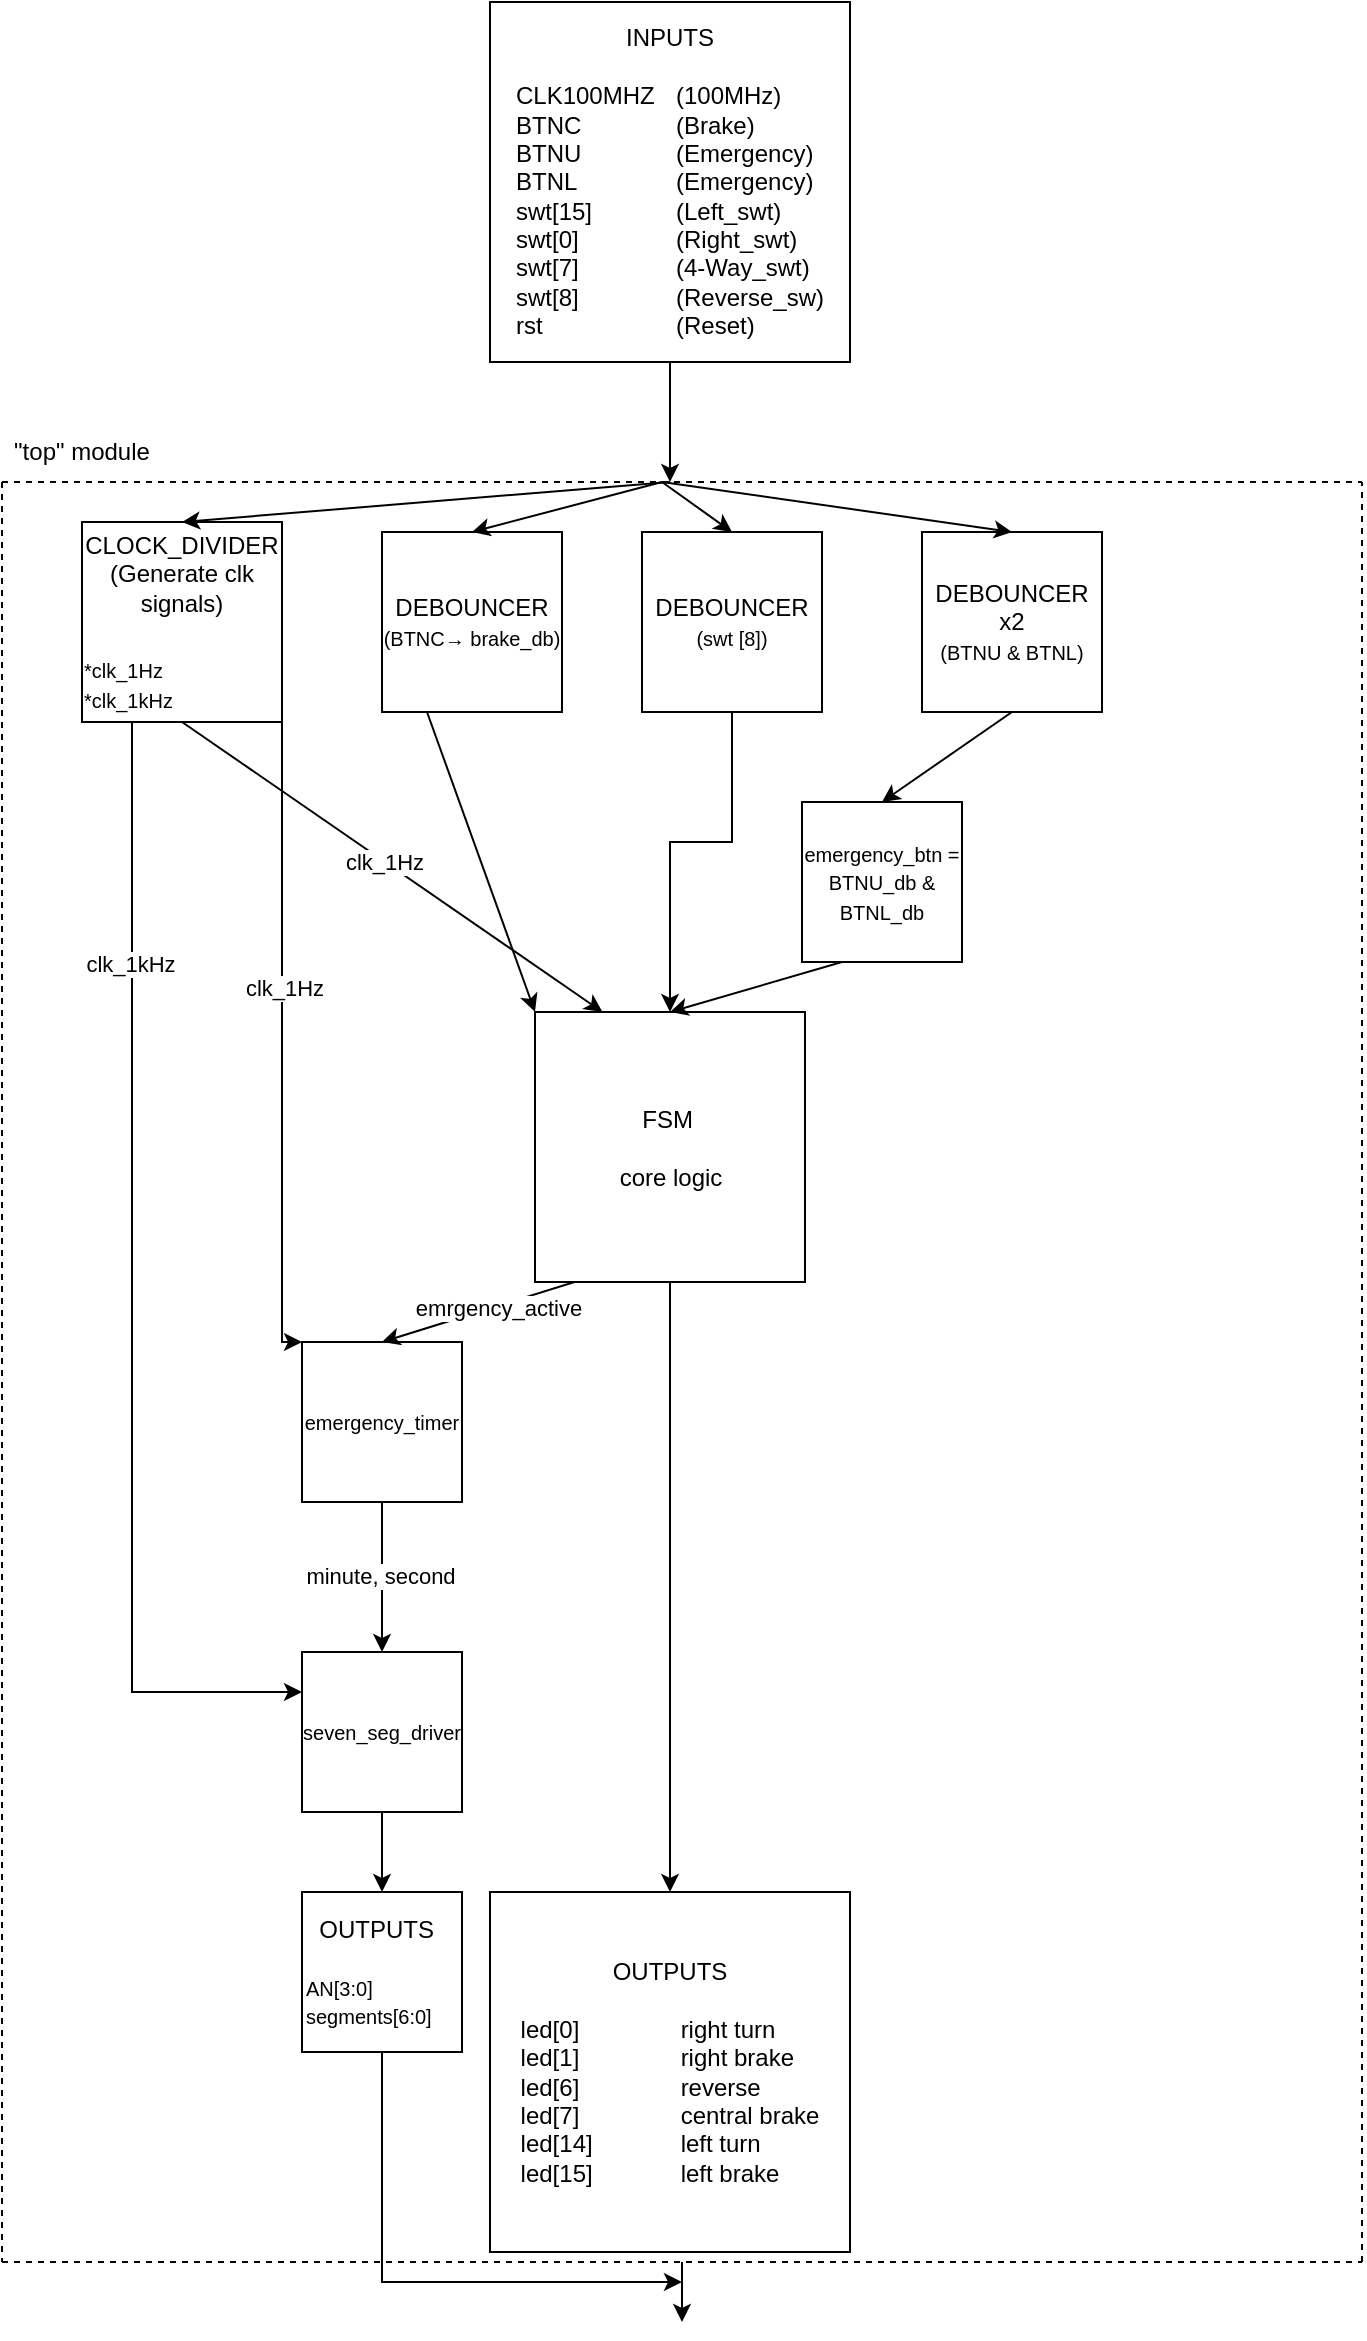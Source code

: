 <mxfile version="27.1.1">
  <diagram name="Pagina-1" id="Qf5UY6HQ8P_NwwmMPs-A">
    <mxGraphModel dx="864" dy="516" grid="1" gridSize="10" guides="1" tooltips="1" connect="1" arrows="1" fold="1" page="1" pageScale="1" pageWidth="827" pageHeight="1169" math="0" shadow="0">
      <root>
        <mxCell id="0" />
        <mxCell id="1" parent="0" />
        <mxCell id="Gt_qjLw8xPZ051n2YC5N-1" value="INPUTS&lt;br&gt;&lt;br&gt;&lt;div style=&quot;text-align: left;&quot;&gt;&lt;span style=&quot;background-color: transparent; color: light-dark(rgb(0, 0, 0), rgb(255, 255, 255));&quot;&gt;CLK100MHZ&lt;span style=&quot;white-space: pre;&quot;&gt;&#x9;&lt;/span&gt;(100MHz)&lt;/span&gt;&lt;/div&gt;&lt;div style=&quot;text-align: left;&quot;&gt;&lt;span style=&quot;background-color: transparent; color: light-dark(rgb(0, 0, 0), rgb(255, 255, 255));&quot;&gt;BTNC &lt;span style=&quot;white-space: pre;&quot;&gt;&#x9;&lt;/span&gt;&lt;span style=&quot;white-space: pre;&quot;&gt;&#x9;&lt;/span&gt;(Brake)&lt;/span&gt;&lt;/div&gt;&lt;div style=&quot;text-align: left;&quot;&gt;&lt;span style=&quot;background-color: transparent; color: light-dark(rgb(0, 0, 0), rgb(255, 255, 255));&quot;&gt;BTNU &lt;span style=&quot;white-space: pre;&quot;&gt;&#x9;&lt;/span&gt;&lt;span style=&quot;white-space: pre;&quot;&gt;&#x9;&lt;/span&gt;(Emergency)&lt;/span&gt;&lt;/div&gt;&lt;div style=&quot;text-align: left;&quot;&gt;&lt;span style=&quot;background-color: transparent; color: light-dark(rgb(0, 0, 0), rgb(255, 255, 255));&quot;&gt;BTNL &lt;span style=&quot;white-space: pre;&quot;&gt;&#x9;&lt;/span&gt;&lt;span style=&quot;white-space: pre;&quot;&gt;&#x9;&lt;/span&gt;(Emergency)&lt;/span&gt;&lt;/div&gt;&lt;div style=&quot;text-align: left;&quot;&gt;&lt;span style=&quot;background-color: transparent; color: light-dark(rgb(0, 0, 0), rgb(255, 255, 255));&quot;&gt;swt[15] &lt;span style=&quot;white-space: pre;&quot;&gt;&#x9;&lt;/span&gt;&lt;span style=&quot;white-space: pre;&quot;&gt;&#x9;&lt;/span&gt;(Left_swt)&lt;/span&gt;&lt;/div&gt;&lt;div style=&quot;text-align: left;&quot;&gt;&lt;span style=&quot;background-color: transparent; color: light-dark(rgb(0, 0, 0), rgb(255, 255, 255));&quot;&gt;swt[0] &lt;span style=&quot;white-space: pre;&quot;&gt;&#x9;&lt;/span&gt;&lt;span style=&quot;white-space: pre;&quot;&gt;&#x9;&lt;/span&gt;(Right_swt)&lt;/span&gt;&lt;/div&gt;&lt;div style=&quot;text-align: left;&quot;&gt;&lt;span style=&quot;background-color: transparent; color: light-dark(rgb(0, 0, 0), rgb(255, 255, 255));&quot;&gt;swt[7] &lt;span style=&quot;white-space: pre;&quot;&gt;&#x9;&lt;/span&gt;&lt;span style=&quot;white-space: pre;&quot;&gt;&#x9;&lt;/span&gt;(4-Way_swt)&lt;/span&gt;&lt;/div&gt;&lt;div style=&quot;text-align: left;&quot;&gt;&lt;span style=&quot;background-color: transparent;&quot;&gt;swt[8] &lt;span style=&quot;white-space: pre;&quot;&gt;&#x9;&lt;/span&gt;&lt;span style=&quot;white-space: pre;&quot;&gt;&#x9;&lt;/span&gt;(Reverse_sw)&lt;/span&gt;&lt;/div&gt;&lt;div style=&quot;text-align: left;&quot;&gt;&lt;span style=&quot;background-color: transparent;&quot;&gt;rst &lt;span style=&quot;white-space: pre;&quot;&gt;&#x9;&lt;/span&gt;&lt;span style=&quot;white-space: pre;&quot;&gt;&#x9;&lt;/span&gt;&lt;span style=&quot;white-space: pre;&quot;&gt;&#x9;&lt;/span&gt;(Reset)&lt;/span&gt;&lt;/div&gt;" style="whiteSpace=wrap;html=1;aspect=fixed;" parent="1" vertex="1">
          <mxGeometry x="324" width="180" height="180" as="geometry" />
        </mxCell>
        <mxCell id="Gt_qjLw8xPZ051n2YC5N-2" value="" style="endArrow=classic;html=1;rounded=0;exitX=0.5;exitY=1;exitDx=0;exitDy=0;" parent="1" source="Gt_qjLw8xPZ051n2YC5N-1" edge="1">
          <mxGeometry width="50" height="50" relative="1" as="geometry">
            <mxPoint x="413" y="236" as="sourcePoint" />
            <mxPoint x="414" y="240" as="targetPoint" />
          </mxGeometry>
        </mxCell>
        <mxCell id="Gt_qjLw8xPZ051n2YC5N-4" value="" style="endArrow=none;dashed=1;html=1;rounded=0;" parent="1" edge="1">
          <mxGeometry width="50" height="50" relative="1" as="geometry">
            <mxPoint x="80" y="240" as="sourcePoint" />
            <mxPoint x="760" y="240" as="targetPoint" />
          </mxGeometry>
        </mxCell>
        <mxCell id="Gt_qjLw8xPZ051n2YC5N-5" value="&quot;top&quot; module" style="text;html=1;align=center;verticalAlign=middle;whiteSpace=wrap;rounded=0;" parent="1" vertex="1">
          <mxGeometry x="80" y="210" width="80" height="30" as="geometry" />
        </mxCell>
        <mxCell id="Gt_qjLw8xPZ051n2YC5N-6" value="&lt;div&gt;&lt;font&gt;CLOCK_DIVIDER&lt;/font&gt;&lt;/div&gt;&lt;div&gt;&lt;font&gt;(Generate clk signals)&lt;/font&gt;&lt;/div&gt;&lt;div&gt;&lt;font style=&quot;&quot;&gt;&lt;div style=&quot;font-size: 8px; text-align: left;&quot;&gt;&lt;br&gt;&lt;/div&gt;&lt;div style=&quot;font-size: 8px; text-align: left;&quot;&gt;&lt;br&gt;&lt;/div&gt;&lt;div style=&quot;text-align: left;&quot;&gt;&lt;font style=&quot;font-size: 10px;&quot;&gt;*clk_1Hz&lt;/font&gt;&lt;/div&gt;&lt;div style=&quot;text-align: left;&quot;&gt;&lt;font style=&quot;font-size: 10px;&quot;&gt;*clk_1kHz&lt;/font&gt;&lt;/div&gt;&lt;/font&gt;&lt;/div&gt;" style="whiteSpace=wrap;html=1;aspect=fixed;" parent="1" vertex="1">
          <mxGeometry x="120" y="260" width="100" height="100" as="geometry" />
        </mxCell>
        <mxCell id="Gt_qjLw8xPZ051n2YC5N-8" value="" style="endArrow=classic;html=1;rounded=0;entryX=0.5;entryY=0;entryDx=0;entryDy=0;" parent="1" target="Gt_qjLw8xPZ051n2YC5N-6" edge="1">
          <mxGeometry width="50" height="50" relative="1" as="geometry">
            <mxPoint x="414" y="240" as="sourcePoint" />
            <mxPoint x="370" y="280" as="targetPoint" />
          </mxGeometry>
        </mxCell>
        <mxCell id="Gt_qjLw8xPZ051n2YC5N-9" value="&lt;div&gt;DEBOUNCER&lt;/div&gt;&lt;div style=&quot;text-align: left;&quot;&gt;&lt;font style=&quot;font-size: 10px;&quot;&gt;(BTNC→&amp;nbsp;&lt;/font&gt;&lt;span style=&quot;font-size: 10px; background-color: transparent; color: light-dark(rgb(0, 0, 0), rgb(255, 255, 255));&quot;&gt;brake_db)&lt;/span&gt;&lt;/div&gt;" style="whiteSpace=wrap;html=1;aspect=fixed;" parent="1" vertex="1">
          <mxGeometry x="270" y="265" width="90" height="90" as="geometry" />
        </mxCell>
        <mxCell id="Gt_qjLw8xPZ051n2YC5N-12" value="&lt;div&gt;DEBOUNCER&lt;/div&gt;&lt;div style=&quot;&quot;&gt;&lt;span style=&quot;font-size: 10px;&quot;&gt;(swt [8])&lt;/span&gt;&lt;/div&gt;" style="whiteSpace=wrap;html=1;aspect=fixed;" parent="1" vertex="1">
          <mxGeometry x="400" y="265" width="90" height="90" as="geometry" />
        </mxCell>
        <mxCell id="Gt_qjLw8xPZ051n2YC5N-13" value="&lt;div&gt;DEBOUNCER x2&lt;/div&gt;&lt;div style=&quot;&quot;&gt;&lt;span style=&quot;font-size: 10px;&quot;&gt;(BTNU &amp;amp; BTNL)&lt;/span&gt;&lt;/div&gt;" style="whiteSpace=wrap;html=1;aspect=fixed;" parent="1" vertex="1">
          <mxGeometry x="540" y="265" width="90" height="90" as="geometry" />
        </mxCell>
        <mxCell id="Gt_qjLw8xPZ051n2YC5N-14" value="" style="endArrow=classic;html=1;rounded=0;entryX=0.5;entryY=0;entryDx=0;entryDy=0;" parent="1" target="Gt_qjLw8xPZ051n2YC5N-12" edge="1">
          <mxGeometry width="50" height="50" relative="1" as="geometry">
            <mxPoint x="410" y="240" as="sourcePoint" />
            <mxPoint x="430" y="350" as="targetPoint" />
          </mxGeometry>
        </mxCell>
        <mxCell id="Gt_qjLw8xPZ051n2YC5N-16" value="" style="endArrow=classic;html=1;rounded=0;entryX=0.5;entryY=0;entryDx=0;entryDy=0;" parent="1" target="Gt_qjLw8xPZ051n2YC5N-13" edge="1">
          <mxGeometry width="50" height="50" relative="1" as="geometry">
            <mxPoint x="410" y="240" as="sourcePoint" />
            <mxPoint x="420" y="380" as="targetPoint" />
          </mxGeometry>
        </mxCell>
        <mxCell id="Gt_qjLw8xPZ051n2YC5N-17" value="" style="endArrow=classic;html=1;rounded=0;entryX=0.5;entryY=0;entryDx=0;entryDy=0;" parent="1" target="Gt_qjLw8xPZ051n2YC5N-9" edge="1">
          <mxGeometry width="50" height="50" relative="1" as="geometry">
            <mxPoint x="410" y="240" as="sourcePoint" />
            <mxPoint x="420" y="380" as="targetPoint" />
          </mxGeometry>
        </mxCell>
        <mxCell id="Gt_qjLw8xPZ051n2YC5N-18" value="FSM&amp;nbsp;&lt;div&gt;&lt;br&gt;&lt;/div&gt;&lt;div&gt;&lt;div&gt;core logic&lt;/div&gt;&lt;/div&gt;" style="whiteSpace=wrap;html=1;aspect=fixed;" parent="1" vertex="1">
          <mxGeometry x="346.5" y="505" width="135" height="135" as="geometry" />
        </mxCell>
        <mxCell id="Gt_qjLw8xPZ051n2YC5N-19" value="&lt;font style=&quot;font-size: 10px;&quot;&gt;emergency_btn = BTNU_db &amp;amp; BTNL_db&lt;/font&gt;" style="whiteSpace=wrap;html=1;aspect=fixed;" parent="1" vertex="1">
          <mxGeometry x="480" y="400" width="80" height="80" as="geometry" />
        </mxCell>
        <mxCell id="Gt_qjLw8xPZ051n2YC5N-20" value="" style="endArrow=classic;html=1;rounded=0;exitX=0.5;exitY=1;exitDx=0;exitDy=0;entryX=0.5;entryY=0;entryDx=0;entryDy=0;" parent="1" source="Gt_qjLw8xPZ051n2YC5N-13" target="Gt_qjLw8xPZ051n2YC5N-19" edge="1">
          <mxGeometry width="50" height="50" relative="1" as="geometry">
            <mxPoint x="380" y="380" as="sourcePoint" />
            <mxPoint x="430" y="330" as="targetPoint" />
          </mxGeometry>
        </mxCell>
        <mxCell id="Gt_qjLw8xPZ051n2YC5N-21" value="" style="endArrow=classic;html=1;rounded=0;entryX=0.5;entryY=0;entryDx=0;entryDy=0;exitX=0.25;exitY=1;exitDx=0;exitDy=0;" parent="1" source="Gt_qjLw8xPZ051n2YC5N-19" target="Gt_qjLw8xPZ051n2YC5N-18" edge="1">
          <mxGeometry width="50" height="50" relative="1" as="geometry">
            <mxPoint x="340" y="470" as="sourcePoint" />
            <mxPoint x="390" y="420" as="targetPoint" />
            <Array as="points" />
          </mxGeometry>
        </mxCell>
        <mxCell id="Gt_qjLw8xPZ051n2YC5N-22" value="&lt;font style=&quot;font-size: 10px;&quot;&gt;emergency_timer&lt;/font&gt;" style="whiteSpace=wrap;html=1;aspect=fixed;" parent="1" vertex="1">
          <mxGeometry x="230" y="670" width="80" height="80" as="geometry" />
        </mxCell>
        <mxCell id="Gt_qjLw8xPZ051n2YC5N-24" value="" style="endArrow=classic;html=1;rounded=0;exitX=1;exitY=1;exitDx=0;exitDy=0;entryX=0;entryY=0;entryDx=0;entryDy=0;" parent="1" source="Gt_qjLw8xPZ051n2YC5N-6" target="Gt_qjLw8xPZ051n2YC5N-22" edge="1">
          <mxGeometry width="50" height="50" relative="1" as="geometry">
            <mxPoint x="380" y="470" as="sourcePoint" />
            <mxPoint x="430" y="420" as="targetPoint" />
            <Array as="points">
              <mxPoint x="220" y="670" />
            </Array>
          </mxGeometry>
        </mxCell>
        <mxCell id="Gt_qjLw8xPZ051n2YC5N-32" value="clk_1Hz" style="edgeLabel;html=1;align=center;verticalAlign=middle;resizable=0;points=[];" parent="Gt_qjLw8xPZ051n2YC5N-24" vertex="1" connectable="0">
          <mxGeometry x="-0.17" y="1" relative="1" as="geometry">
            <mxPoint as="offset" />
          </mxGeometry>
        </mxCell>
        <mxCell id="Gt_qjLw8xPZ051n2YC5N-25" value="" style="endArrow=classic;html=1;rounded=0;exitX=0.5;exitY=1;exitDx=0;exitDy=0;entryX=0.25;entryY=0;entryDx=0;entryDy=0;" parent="1" source="Gt_qjLw8xPZ051n2YC5N-6" target="Gt_qjLw8xPZ051n2YC5N-18" edge="1">
          <mxGeometry width="50" height="50" relative="1" as="geometry">
            <mxPoint x="380" y="470" as="sourcePoint" />
            <mxPoint x="430" y="420" as="targetPoint" />
          </mxGeometry>
        </mxCell>
        <mxCell id="Gt_qjLw8xPZ051n2YC5N-26" value="clk_1Hz" style="edgeLabel;html=1;align=center;verticalAlign=middle;resizable=0;points=[];" parent="Gt_qjLw8xPZ051n2YC5N-25" vertex="1" connectable="0">
          <mxGeometry x="-0.04" relative="1" as="geometry">
            <mxPoint as="offset" />
          </mxGeometry>
        </mxCell>
        <mxCell id="Gt_qjLw8xPZ051n2YC5N-29" value="" style="endArrow=classic;html=1;rounded=0;exitX=0.25;exitY=1;exitDx=0;exitDy=0;entryX=0;entryY=0;entryDx=0;entryDy=0;" parent="1" source="Gt_qjLw8xPZ051n2YC5N-9" target="Gt_qjLw8xPZ051n2YC5N-18" edge="1">
          <mxGeometry width="50" height="50" relative="1" as="geometry">
            <mxPoint x="400" y="450" as="sourcePoint" />
            <mxPoint x="450" y="400" as="targetPoint" />
          </mxGeometry>
        </mxCell>
        <mxCell id="Gt_qjLw8xPZ051n2YC5N-30" value="" style="endArrow=classic;html=1;rounded=0;exitX=0.5;exitY=1;exitDx=0;exitDy=0;entryX=0.5;entryY=0;entryDx=0;entryDy=0;" parent="1" source="Gt_qjLw8xPZ051n2YC5N-12" target="Gt_qjLw8xPZ051n2YC5N-18" edge="1">
          <mxGeometry width="50" height="50" relative="1" as="geometry">
            <mxPoint x="400" y="450" as="sourcePoint" />
            <mxPoint x="450" y="400" as="targetPoint" />
            <Array as="points">
              <mxPoint x="445" y="420" />
              <mxPoint x="414" y="420" />
            </Array>
          </mxGeometry>
        </mxCell>
        <mxCell id="Gt_qjLw8xPZ051n2YC5N-33" value="&lt;font style=&quot;font-size: 10px;&quot;&gt;seven_seg_driver&lt;/font&gt;" style="whiteSpace=wrap;html=1;aspect=fixed;" parent="1" vertex="1">
          <mxGeometry x="230" y="825" width="80" height="80" as="geometry" />
        </mxCell>
        <mxCell id="Gt_qjLw8xPZ051n2YC5N-34" value="" style="endArrow=classic;html=1;rounded=0;exitX=0.5;exitY=1;exitDx=0;exitDy=0;entryX=0.5;entryY=0;entryDx=0;entryDy=0;" parent="1" source="Gt_qjLw8xPZ051n2YC5N-22" target="Gt_qjLw8xPZ051n2YC5N-33" edge="1">
          <mxGeometry width="50" height="50" relative="1" as="geometry">
            <mxPoint x="50" y="745" as="sourcePoint" />
            <mxPoint x="100" y="695" as="targetPoint" />
          </mxGeometry>
        </mxCell>
        <mxCell id="Gt_qjLw8xPZ051n2YC5N-36" value="minute, second" style="edgeLabel;html=1;align=center;verticalAlign=middle;resizable=0;points=[];" parent="Gt_qjLw8xPZ051n2YC5N-34" vertex="1" connectable="0">
          <mxGeometry x="-0.011" y="-1" relative="1" as="geometry">
            <mxPoint as="offset" />
          </mxGeometry>
        </mxCell>
        <mxCell id="Gt_qjLw8xPZ051n2YC5N-37" value="" style="endArrow=classic;html=1;rounded=0;exitX=0.25;exitY=1;exitDx=0;exitDy=0;entryX=0;entryY=0.25;entryDx=0;entryDy=0;" parent="1" source="Gt_qjLw8xPZ051n2YC5N-6" target="Gt_qjLw8xPZ051n2YC5N-33" edge="1">
          <mxGeometry width="50" height="50" relative="1" as="geometry">
            <mxPoint x="400" y="580" as="sourcePoint" />
            <mxPoint x="450" y="530" as="targetPoint" />
            <Array as="points">
              <mxPoint x="145" y="845" />
            </Array>
          </mxGeometry>
        </mxCell>
        <mxCell id="Gt_qjLw8xPZ051n2YC5N-38" value="clk_1kHz" style="edgeLabel;html=1;align=center;verticalAlign=middle;resizable=0;points=[];" parent="Gt_qjLw8xPZ051n2YC5N-37" vertex="1" connectable="0">
          <mxGeometry x="-0.575" y="-1" relative="1" as="geometry">
            <mxPoint as="offset" />
          </mxGeometry>
        </mxCell>
        <mxCell id="Gt_qjLw8xPZ051n2YC5N-39" value="&lt;div style=&quot;text-align: center;&quot;&gt;&lt;span style=&quot;background-color: transparent; color: light-dark(rgb(0, 0, 0), rgb(255, 255, 255));&quot;&gt;&amp;nbsp; OUTPUTS&lt;/span&gt;&lt;/div&gt;&lt;div&gt;&lt;br&gt;&lt;div&gt;&lt;font size=&quot;1&quot;&gt;AN[3:0]&lt;/font&gt;&lt;/div&gt;&lt;div&gt;&lt;font size=&quot;1&quot;&gt;segments[6:0]&lt;/font&gt;&lt;/div&gt;&lt;/div&gt;" style="whiteSpace=wrap;html=1;aspect=fixed;align=left;" parent="1" vertex="1">
          <mxGeometry x="230" y="945" width="80" height="80" as="geometry" />
        </mxCell>
        <mxCell id="Gt_qjLw8xPZ051n2YC5N-40" value="" style="endArrow=classic;html=1;rounded=0;exitX=0.5;exitY=1;exitDx=0;exitDy=0;entryX=0.5;entryY=0;entryDx=0;entryDy=0;" parent="1" source="Gt_qjLw8xPZ051n2YC5N-33" target="Gt_qjLw8xPZ051n2YC5N-39" edge="1">
          <mxGeometry width="50" height="50" relative="1" as="geometry">
            <mxPoint x="50" y="845" as="sourcePoint" />
            <mxPoint x="100" y="795" as="targetPoint" />
          </mxGeometry>
        </mxCell>
        <mxCell id="Gt_qjLw8xPZ051n2YC5N-41" value="" style="endArrow=classic;html=1;rounded=0;exitX=0.25;exitY=1;exitDx=0;exitDy=0;entryX=0.5;entryY=0;entryDx=0;entryDy=0;" parent="1" target="Gt_qjLw8xPZ051n2YC5N-22" edge="1">
          <mxGeometry width="50" height="50" relative="1" as="geometry">
            <mxPoint x="366.25" y="640" as="sourcePoint" />
            <mxPoint x="436" y="670" as="targetPoint" />
          </mxGeometry>
        </mxCell>
        <mxCell id="Gt_qjLw8xPZ051n2YC5N-42" value="emrgency_active" style="edgeLabel;html=1;align=center;verticalAlign=middle;resizable=0;points=[];" parent="Gt_qjLw8xPZ051n2YC5N-41" vertex="1" connectable="0">
          <mxGeometry x="-0.185" y="1" relative="1" as="geometry">
            <mxPoint as="offset" />
          </mxGeometry>
        </mxCell>
        <mxCell id="Gt_qjLw8xPZ051n2YC5N-44" value="OUTPUTS&lt;br&gt;&lt;br&gt;&lt;div style=&quot;text-align: left;&quot;&gt;led[0]&amp;nbsp; &amp;nbsp;&lt;span style=&quot;white-space: pre;&quot;&gt;&#x9;&lt;/span&gt;&lt;span style=&quot;white-space: pre;&quot;&gt;&#x9;&lt;/span&gt;right&amp;nbsp;turn&lt;/div&gt;&lt;div style=&quot;text-align: left;&quot;&gt;led[1]&lt;span style=&quot;white-space: pre;&quot;&gt;&#x9;&lt;/span&gt;&lt;span style=&quot;white-space: pre;&quot;&gt;&#x9;&lt;/span&gt;right&amp;nbsp;brake&lt;/div&gt;&lt;div style=&quot;text-align: left;&quot;&gt;led[6]&amp;nbsp;&lt;span style=&quot;white-space: pre;&quot;&gt;&#x9;&lt;/span&gt;&lt;span style=&quot;white-space: pre;&quot;&gt;&#x9;&lt;/span&gt;reverse&lt;/div&gt;&lt;div style=&quot;text-align: left;&quot;&gt;led[7]&lt;span style=&quot;white-space: pre;&quot;&gt;&#x9;&lt;/span&gt;&lt;span style=&quot;white-space: pre;&quot;&gt;&#x9;&lt;/span&gt;central brake&lt;/div&gt;&lt;div style=&quot;text-align: left;&quot;&gt;led[14]&lt;span style=&quot;white-space: pre;&quot;&gt;&#x9;&lt;/span&gt;&lt;span style=&quot;white-space: pre;&quot;&gt;&#x9;&lt;/span&gt;left&amp;nbsp;turn&lt;/div&gt;&lt;div style=&quot;text-align: left;&quot;&gt;led[15]&lt;span style=&quot;white-space: pre;&quot;&gt;&#x9;&lt;/span&gt;&lt;span style=&quot;white-space: pre;&quot;&gt;&#x9;&lt;/span&gt;left brake&lt;br&gt;&lt;/div&gt;" style="whiteSpace=wrap;html=1;aspect=fixed;" parent="1" vertex="1">
          <mxGeometry x="324" y="945" width="180" height="180" as="geometry" />
        </mxCell>
        <mxCell id="Gt_qjLw8xPZ051n2YC5N-45" value="" style="endArrow=classic;html=1;rounded=0;exitX=0.5;exitY=1;exitDx=0;exitDy=0;entryX=0.5;entryY=0;entryDx=0;entryDy=0;" parent="1" source="Gt_qjLw8xPZ051n2YC5N-18" target="Gt_qjLw8xPZ051n2YC5N-44" edge="1">
          <mxGeometry width="50" height="50" relative="1" as="geometry">
            <mxPoint x="360" y="840" as="sourcePoint" />
            <mxPoint x="410" y="790" as="targetPoint" />
          </mxGeometry>
        </mxCell>
        <mxCell id="Gt_qjLw8xPZ051n2YC5N-46" value="" style="endArrow=none;dashed=1;html=1;rounded=0;" parent="1" edge="1">
          <mxGeometry width="50" height="50" relative="1" as="geometry">
            <mxPoint x="760" y="1130" as="sourcePoint" />
            <mxPoint x="760" y="240" as="targetPoint" />
          </mxGeometry>
        </mxCell>
        <mxCell id="Gt_qjLw8xPZ051n2YC5N-47" value="" style="endArrow=none;dashed=1;html=1;rounded=0;" parent="1" edge="1">
          <mxGeometry width="50" height="50" relative="1" as="geometry">
            <mxPoint x="80" y="1130" as="sourcePoint" />
            <mxPoint x="760" y="1130" as="targetPoint" />
            <Array as="points">
              <mxPoint x="580" y="1130" />
            </Array>
          </mxGeometry>
        </mxCell>
        <mxCell id="Gt_qjLw8xPZ051n2YC5N-48" value="" style="endArrow=none;dashed=1;html=1;rounded=0;exitX=0;exitY=1;exitDx=0;exitDy=0;" parent="1" source="Gt_qjLw8xPZ051n2YC5N-5" edge="1">
          <mxGeometry width="50" height="50" relative="1" as="geometry">
            <mxPoint x="90" y="820" as="sourcePoint" />
            <mxPoint x="80" y="1130" as="targetPoint" />
          </mxGeometry>
        </mxCell>
        <mxCell id="Gt_qjLw8xPZ051n2YC5N-49" value="" style="endArrow=classic;html=1;rounded=0;" parent="1" edge="1">
          <mxGeometry width="50" height="50" relative="1" as="geometry">
            <mxPoint x="420" y="1130" as="sourcePoint" />
            <mxPoint x="420" y="1160" as="targetPoint" />
          </mxGeometry>
        </mxCell>
        <mxCell id="Gt_qjLw8xPZ051n2YC5N-50" value="" style="endArrow=classic;html=1;rounded=0;exitX=0.5;exitY=1;exitDx=0;exitDy=0;" parent="1" source="Gt_qjLw8xPZ051n2YC5N-39" edge="1">
          <mxGeometry width="50" height="50" relative="1" as="geometry">
            <mxPoint x="300" y="940" as="sourcePoint" />
            <mxPoint x="420" y="1140" as="targetPoint" />
            <Array as="points">
              <mxPoint x="270" y="1140" />
            </Array>
          </mxGeometry>
        </mxCell>
      </root>
    </mxGraphModel>
  </diagram>
</mxfile>
